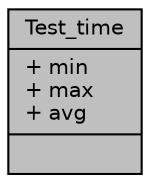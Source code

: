 digraph "Test_time"
{
 // LATEX_PDF_SIZE
  edge [fontname="Helvetica",fontsize="10",labelfontname="Helvetica",labelfontsize="10"];
  node [fontname="Helvetica",fontsize="10",shape=record];
  Node1 [label="{Test_time\n|+ min\l+ max\l+ avg\l|}",height=0.2,width=0.4,color="black", fillcolor="grey75", style="filled", fontcolor="black",tooltip=" "];
}
